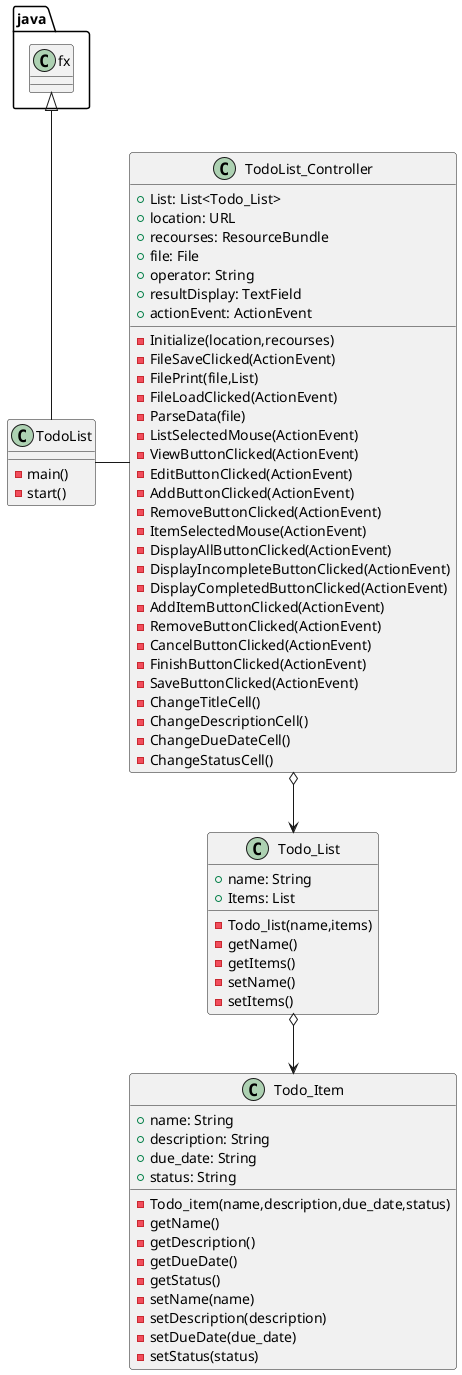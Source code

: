@startuml
'https://plantuml.com/class-diagram

class TodoList{
    - main()
    - start()
}

class TodoList_Controller{
    + List: List<Todo_List>
    + location: URL
    + recourses: ResourceBundle
    + file: File
    + operator: String
    + resultDisplay: TextField
    + actionEvent: ActionEvent

    - Initialize(location,recourses)
    - FileSaveClicked(ActionEvent)
    - FilePrint(file,List)
    - FileLoadClicked(ActionEvent)
    - ParseData(file)
    - ListSelectedMouse(ActionEvent)
    - ViewButtonClicked(ActionEvent)
    - EditButtonClicked(ActionEvent)
    - AddButtonClicked(ActionEvent)
    - RemoveButtonClicked(ActionEvent)
    - ItemSelectedMouse(ActionEvent)
    - DisplayAllButtonClicked(ActionEvent)
    - DisplayIncompleteButtonClicked(ActionEvent)
    - DisplayCompletedButtonClicked(ActionEvent)
    - AddItemButtonClicked(ActionEvent)
    - RemoveButtonClicked(ActionEvent)
    - CancelButtonClicked(ActionEvent)
    - FinishButtonClicked(ActionEvent)
    - SaveButtonClicked(ActionEvent)
    - ChangeTitleCell()
    - ChangeDescriptionCell()
    - ChangeDueDateCell()
    - ChangeStatusCell()
}

class Todo_List{
    + name: String
    + Items: List

    - Todo_list(name,items)
    - getName()
    - getItems()
    - setName()
    - setItems()
}
class Todo_Item{
    + name: String
    + description: String
    + due_date: String
    + status: String

    - Todo_item(name,description,due_date,status)
    - getName()
    - getDescription()
    - getDueDate()
    - getStatus()
    - setName(name)
    - setDescription(description)
    - setDueDate(due_date)
    - setStatus(status)
}

java.fx <|-- TodoList

TodoList_Controller o--> Todo_List
Todo_List o--> Todo_Item

TodoList - TodoList_Controller
@enduml